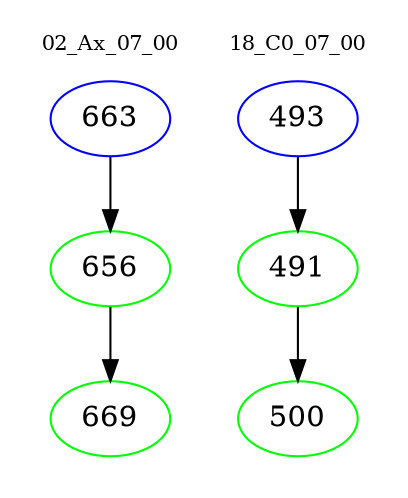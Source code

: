 digraph{
subgraph cluster_0 {
color = white
label = "02_Ax_07_00";
fontsize=10;
T0_663 [label="663", color="blue"]
T0_663 -> T0_656 [color="black"]
T0_656 [label="656", color="green"]
T0_656 -> T0_669 [color="black"]
T0_669 [label="669", color="green"]
}
subgraph cluster_1 {
color = white
label = "18_C0_07_00";
fontsize=10;
T1_493 [label="493", color="blue"]
T1_493 -> T1_491 [color="black"]
T1_491 [label="491", color="green"]
T1_491 -> T1_500 [color="black"]
T1_500 [label="500", color="green"]
}
}
